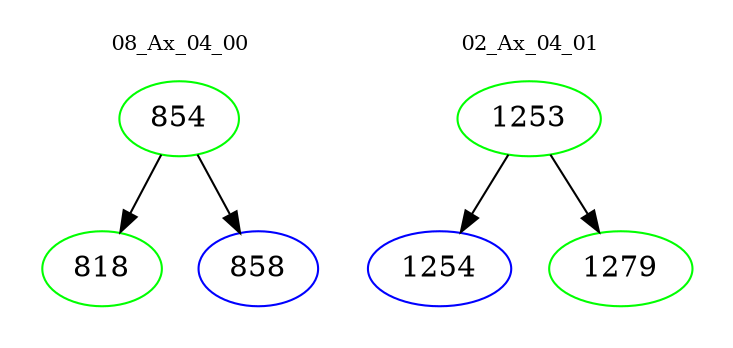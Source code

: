 digraph{
subgraph cluster_0 {
color = white
label = "08_Ax_04_00";
fontsize=10;
T0_854 [label="854", color="green"]
T0_854 -> T0_818 [color="black"]
T0_818 [label="818", color="green"]
T0_854 -> T0_858 [color="black"]
T0_858 [label="858", color="blue"]
}
subgraph cluster_1 {
color = white
label = "02_Ax_04_01";
fontsize=10;
T1_1253 [label="1253", color="green"]
T1_1253 -> T1_1254 [color="black"]
T1_1254 [label="1254", color="blue"]
T1_1253 -> T1_1279 [color="black"]
T1_1279 [label="1279", color="green"]
}
}
